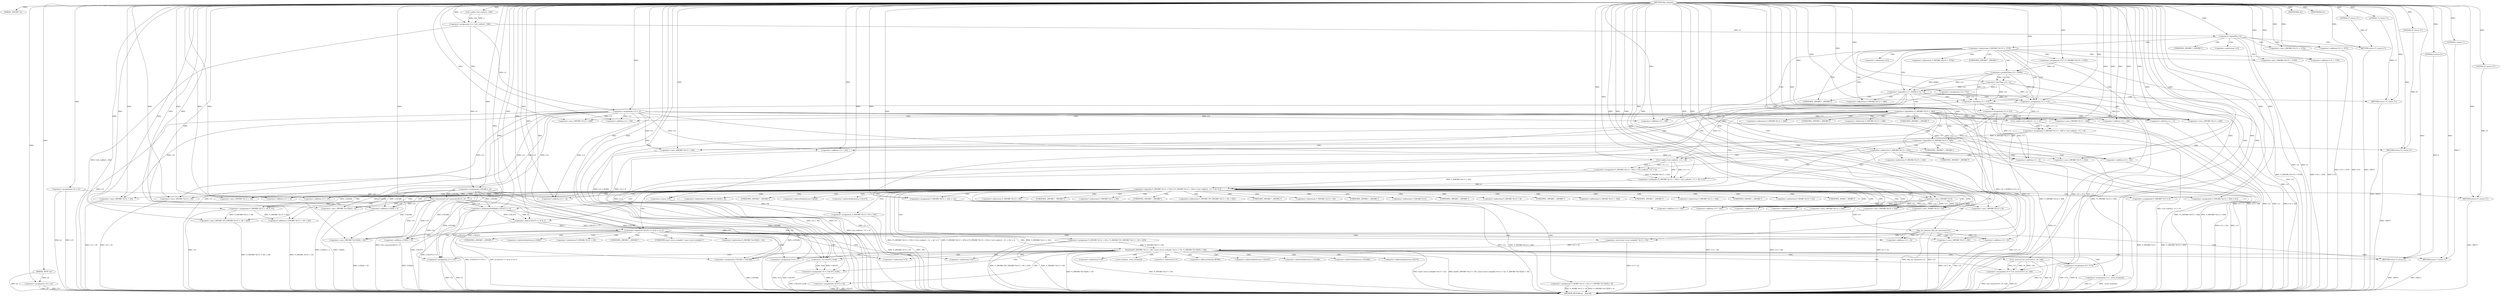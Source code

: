 digraph tftp_connect {  
"1000113" [label = "(METHOD,tftp_connect)" ]
"1000412" [label = "(METHOD_RETURN,int __fastcall)" ]
"1000114" [label = "(PARAM,_DWORD *a1)" ]
"1000115" [label = "(PARAM,_BYTE *a2)" ]
"1000129" [label = "(<operator>.assignment,v15 = a1)" ]
"1000132" [label = "(<operator>.assignment,v14 = a2)" ]
"1000135" [label = "(<operator>.assignment,v12 = 512)" ]
"1000138" [label = "(<operator>.assignment,v2 = Curl_ccalloc(1, 336))" ]
"1000140" [label = "(Curl_ccalloc,Curl_ccalloc(1, 336))" ]
"1000143" [label = "(<operator>.assignment,v15[188] = v2)" ]
"1000148" [label = "(<operator>.assignment,v13 = v2)" ]
"1000152" [label = "(<operator>.logicalNot,!v2)" ]
"1000154" [label = "(RETURN,return 27;,return 27;)" ]
"1000155" [label = "(LITERAL,27,return 27;)" ]
"1000158" [label = "(<operator>.cast,(_DWORD *)(*v15 + 1576))" ]
"1000160" [label = "(<operator>.addition,*v15 + 1576)" ]
"1000165" [label = "(<operator>.assignment,v12 = *(_DWORD *)(*v15 + 1576))" ]
"1000168" [label = "(<operator>.cast,(_DWORD *)(*v15 + 1576))" ]
"1000170" [label = "(<operator>.addition,*v15 + 1576)" ]
"1000175" [label = "(<operator>.logicalOr,v12 > 65464 || v12 < 8)" ]
"1000176" [label = "(<operator>.greaterThan,v12 > 65464)" ]
"1000179" [label = "(<operator>.lessThan,v12 < 8)" ]
"1000182" [label = "(RETURN,return 71;,return 71;)" ]
"1000183" [label = "(LITERAL,71,return 71;)" ]
"1000184" [label = "(<operator>.assignment,v11 = v12)" ]
"1000188" [label = "(<operator>.lessThan,v12 < 512)" ]
"1000191" [label = "(<operator>.assignment,v11 = 512)" ]
"1000195" [label = "(<operator>.logicalNot,!*(_DWORD *)(v13 + 328))" ]
"1000197" [label = "(<operator>.cast,(_DWORD *)(v13 + 328))" ]
"1000199" [label = "(<operator>.addition,v13 + 328)" ]
"1000203" [label = "(<operator>.assignment,*(_DWORD *)(v13 + 328) = Curl_ccalloc(1, v11 + 4))" ]
"1000205" [label = "(<operator>.cast,(_DWORD *)(v13 + 328))" ]
"1000207" [label = "(<operator>.addition,v13 + 328)" ]
"1000210" [label = "(Curl_ccalloc,Curl_ccalloc(1, v11 + 4))" ]
"1000212" [label = "(<operator>.addition,v11 + 4)" ]
"1000216" [label = "(<operator>.logicalNot,!*(_DWORD *)(v13 + 328))" ]
"1000218" [label = "(<operator>.cast,(_DWORD *)(v13 + 328))" ]
"1000220" [label = "(<operator>.addition,v13 + 328)" ]
"1000223" [label = "(RETURN,return 27;,return 27;)" ]
"1000224" [label = "(LITERAL,27,return 27;)" ]
"1000226" [label = "(<operator>.logicalOr,*(_DWORD *)(v13 + 332) || (*(_DWORD *)(v13 + 332) = Curl_ccalloc(1, v11 + 4)) != 0)" ]
"1000228" [label = "(<operator>.cast,(_DWORD *)(v13 + 332))" ]
"1000230" [label = "(<operator>.addition,v13 + 332)" ]
"1000233" [label = "(<operator>.notEquals,(*(_DWORD *)(v13 + 332) = Curl_ccalloc(1, v11 + 4)) != 0)" ]
"1000234" [label = "(<operator>.assignment,*(_DWORD *)(v13 + 332) = Curl_ccalloc(1, v11 + 4))" ]
"1000236" [label = "(<operator>.cast,(_DWORD *)(v13 + 332))" ]
"1000238" [label = "(<operator>.addition,v13 + 332)" ]
"1000241" [label = "(Curl_ccalloc,Curl_ccalloc(1, v11 + 4))" ]
"1000243" [label = "(<operator>.addition,v11 + 4)" ]
"1000248" [label = "(Curl_conncontrol,Curl_conncontrol(v15, 1))" ]
"1000251" [label = "(<operator>.assignment,*(_DWORD *)(v13 + 16) = v15)" ]
"1000253" [label = "(<operator>.cast,(_DWORD *)(v13 + 16))" ]
"1000255" [label = "(<operator>.addition,v13 + 16)" ]
"1000259" [label = "(<operator>.assignment,*(_DWORD *)(v13 + 20) = *(_DWORD *)(*(_DWORD *)(v13 + 16) + 420))" ]
"1000261" [label = "(<operator>.cast,(_DWORD *)(v13 + 20))" ]
"1000263" [label = "(<operator>.addition,v13 + 20)" ]
"1000267" [label = "(<operator>.cast,(_DWORD *)(*(_DWORD *)(v13 + 16) + 420))" ]
"1000269" [label = "(<operator>.addition,*(_DWORD *)(v13 + 16) + 420)" ]
"1000271" [label = "(<operator>.cast,(_DWORD *)(v13 + 16))" ]
"1000273" [label = "(<operator>.addition,v13 + 16)" ]
"1000277" [label = "(<operator>.assignment,*(_DWORD *)v13 = 0)" ]
"1000279" [label = "(<operator>.cast,(_DWORD *)v13)" ]
"1000283" [label = "(<operator>.assignment,*(_DWORD *)(v13 + 8) = -100)" ]
"1000285" [label = "(<operator>.cast,(_DWORD *)(v13 + 8))" ]
"1000287" [label = "(<operator>.addition,v13 + 8)" ]
"1000290" [label = "(<operator>.minus,-100)" ]
"1000292" [label = "(<operator>.assignment,*(_DWORD *)(v13 + 320) = 512)" ]
"1000294" [label = "(<operator>.cast,(_DWORD *)(v13 + 320))" ]
"1000296" [label = "(<operator>.addition,v13 + 320)" ]
"1000300" [label = "(<operator>.assignment,*(_DWORD *)(v13 + 324) = v12)" ]
"1000302" [label = "(<operator>.cast,(_DWORD *)(v13 + 324))" ]
"1000304" [label = "(<operator>.addition,v13 + 324)" ]
"1000308" [label = "(<operator>.assignment,*(_WORD *)(v13 + 52) = *(_DWORD *)(v15[20] + 4))" ]
"1000310" [label = "(<operator>.cast,(_WORD *)(v13 + 52))" ]
"1000312" [label = "(<operator>.addition,v13 + 52)" ]
"1000316" [label = "(<operator>.cast,(_DWORD *)(v15[20] + 4))" ]
"1000318" [label = "(<operator>.addition,v15[20] + 4)" ]
"1000323" [label = "(tftp_set_timeouts,tftp_set_timeouts(v13))" ]
"1000326" [label = "(<operator>.equals,((v15[147] >> 6) & 1) == 0)" ]
"1000327" [label = "(<operator>.and,(v15[147] >> 6) & 1)" ]
"1000328" [label = "(<operator>.arithmeticShiftRight,v15[147] >> 6)" ]
"1000337" [label = "(bind,bind(*(_DWORD *)(v13 + 20), (const struct sockaddr *)(v13 + 52), *(_DWORD *)(v15[20] + 16)))" ]
"1000339" [label = "(<operator>.cast,(_DWORD *)(v13 + 20))" ]
"1000341" [label = "(<operator>.addition,v13 + 20)" ]
"1000344" [label = "(<operator>.cast,(const struct sockaddr *)(v13 + 52))" ]
"1000346" [label = "(<operator>.addition,v13 + 52)" ]
"1000350" [label = "(<operator>.cast,(_DWORD *)(v15[20] + 16))" ]
"1000352" [label = "(<operator>.addition,v15[20] + 16)" ]
"1000358" [label = "(<operator>.assignment,v8 = *v15)" ]
"1000362" [label = "(<operator>.assignment,v3 = _errno_location())" ]
"1000365" [label = "(<operator>.assignment,v4 = Curl_strerror(*v3, v9, 128))" ]
"1000367" [label = "(Curl_strerror,Curl_strerror(*v3, v9, 128))" ]
"1000373" [label = "(IDENTIFIER,v8,)" ]
"1000377" [label = "(IDENTIFIER,v4,)" ]
"1000378" [label = "(RETURN,return 7;,return 7;)" ]
"1000379" [label = "(LITERAL,7,return 7;)" ]
"1000380" [label = "(<operator>.assignment,v5 = v15)" ]
"1000383" [label = "(<operator>.assignment,v6 = v15[147] | 0x40)" ]
"1000385" [label = "(<operator>.or,v15[147] | 0x40)" ]
"1000390" [label = "(<operator>.assignment,v15[148] = v15[148])" ]
"1000397" [label = "(<operator>.assignment,v5[147] = v6)" ]
"1000404" [label = "(<operator>.assignment,*v14 = 1)" ]
"1000408" [label = "(RETURN,return 0;,return 0;)" ]
"1000409" [label = "(LITERAL,0,return 0;)" ]
"1000410" [label = "(RETURN,return 27;,return 27;)" ]
"1000411" [label = "(LITERAL,27,return 27;)" ]
"1000157" [label = "(<operator>.indirection,*(_DWORD *)(*v15 + 1576))" ]
"1000159" [label = "(UNKNOWN,_DWORD *,_DWORD *)" ]
"1000161" [label = "(<operator>.indirection,*v15)" ]
"1000167" [label = "(<operator>.indirection,*(_DWORD *)(*v15 + 1576))" ]
"1000169" [label = "(UNKNOWN,_DWORD *,_DWORD *)" ]
"1000171" [label = "(<operator>.indirection,*v15)" ]
"1000196" [label = "(<operator>.indirection,*(_DWORD *)(v13 + 328))" ]
"1000198" [label = "(UNKNOWN,_DWORD *,_DWORD *)" ]
"1000204" [label = "(<operator>.indirection,*(_DWORD *)(v13 + 328))" ]
"1000206" [label = "(UNKNOWN,_DWORD *,_DWORD *)" ]
"1000217" [label = "(<operator>.indirection,*(_DWORD *)(v13 + 328))" ]
"1000219" [label = "(UNKNOWN,_DWORD *,_DWORD *)" ]
"1000227" [label = "(<operator>.indirection,*(_DWORD *)(v13 + 332))" ]
"1000229" [label = "(UNKNOWN,_DWORD *,_DWORD *)" ]
"1000235" [label = "(<operator>.indirection,*(_DWORD *)(v13 + 332))" ]
"1000237" [label = "(UNKNOWN,_DWORD *,_DWORD *)" ]
"1000252" [label = "(<operator>.indirection,*(_DWORD *)(v13 + 16))" ]
"1000254" [label = "(UNKNOWN,_DWORD *,_DWORD *)" ]
"1000260" [label = "(<operator>.indirection,*(_DWORD *)(v13 + 20))" ]
"1000262" [label = "(UNKNOWN,_DWORD *,_DWORD *)" ]
"1000266" [label = "(<operator>.indirection,*(_DWORD *)(*(_DWORD *)(v13 + 16) + 420))" ]
"1000268" [label = "(UNKNOWN,_DWORD *,_DWORD *)" ]
"1000270" [label = "(<operator>.indirection,*(_DWORD *)(v13 + 16))" ]
"1000272" [label = "(UNKNOWN,_DWORD *,_DWORD *)" ]
"1000278" [label = "(<operator>.indirection,*(_DWORD *)v13)" ]
"1000280" [label = "(UNKNOWN,_DWORD *,_DWORD *)" ]
"1000284" [label = "(<operator>.indirection,*(_DWORD *)(v13 + 8))" ]
"1000286" [label = "(UNKNOWN,_DWORD *,_DWORD *)" ]
"1000293" [label = "(<operator>.indirection,*(_DWORD *)(v13 + 320))" ]
"1000295" [label = "(UNKNOWN,_DWORD *,_DWORD *)" ]
"1000301" [label = "(<operator>.indirection,*(_DWORD *)(v13 + 324))" ]
"1000303" [label = "(UNKNOWN,_DWORD *,_DWORD *)" ]
"1000309" [label = "(<operator>.indirection,*(_WORD *)(v13 + 52))" ]
"1000311" [label = "(UNKNOWN,_WORD *,_WORD *)" ]
"1000315" [label = "(<operator>.indirection,*(_DWORD *)(v15[20] + 4))" ]
"1000317" [label = "(UNKNOWN,_DWORD *,_DWORD *)" ]
"1000319" [label = "(<operator>.indirectIndexAccess,v15[20])" ]
"1000329" [label = "(<operator>.indirectIndexAccess,v15[147])" ]
"1000338" [label = "(<operator>.indirection,*(_DWORD *)(v13 + 20))" ]
"1000340" [label = "(UNKNOWN,_DWORD *,_DWORD *)" ]
"1000345" [label = "(UNKNOWN,const struct sockaddr *,const struct sockaddr *)" ]
"1000349" [label = "(<operator>.indirection,*(_DWORD *)(v15[20] + 16))" ]
"1000351" [label = "(UNKNOWN,_DWORD *,_DWORD *)" ]
"1000353" [label = "(<operator>.indirectIndexAccess,v15[20])" ]
"1000360" [label = "(<operator>.indirection,*v15)" ]
"1000364" [label = "(_errno_location,_errno_location())" ]
"1000368" [label = "(<operator>.indirection,*v3)" ]
"1000375" [label = "(<operator>.addressOf,&unk_BFD95)" ]
"1000386" [label = "(<operator>.indirectIndexAccess,v15[147])" ]
"1000391" [label = "(<operator>.indirectIndexAccess,v15[148])" ]
"1000394" [label = "(<operator>.indirectIndexAccess,v15[148])" ]
"1000398" [label = "(<operator>.indirectIndexAccess,v5[147])" ]
"1000402" [label = "(<operator>.indirection,*v15)" ]
"1000405" [label = "(<operator>.indirection,*v14)" ]
  "1000410" -> "1000412"  [ label = "DDG: <RET>"] 
  "1000378" -> "1000412"  [ label = "DDG: <RET>"] 
  "1000223" -> "1000412"  [ label = "DDG: <RET>"] 
  "1000182" -> "1000412"  [ label = "DDG: <RET>"] 
  "1000210" -> "1000412"  [ label = "DDG: v11 + 4"] 
  "1000259" -> "1000412"  [ label = "DDG: *(_DWORD *)(v13 + 20)"] 
  "1000326" -> "1000412"  [ label = "DDG: (v15[147] >> 6) & 1"] 
  "1000165" -> "1000412"  [ label = "DDG: *(_DWORD *)(*v15 + 1576)"] 
  "1000143" -> "1000412"  [ label = "DDG: v15[188]"] 
  "1000135" -> "1000412"  [ label = "DDG: v12"] 
  "1000241" -> "1000412"  [ label = "DDG: v11 + 4"] 
  "1000160" -> "1000412"  [ label = "DDG: *v15"] 
  "1000390" -> "1000412"  [ label = "DDG: v15[148]"] 
  "1000300" -> "1000412"  [ label = "DDG: v12"] 
  "1000197" -> "1000412"  [ label = "DDG: v13 + 328"] 
  "1000350" -> "1000412"  [ label = "DDG: v15[20] + 16"] 
  "1000188" -> "1000412"  [ label = "DDG: v12"] 
  "1000238" -> "1000412"  [ label = "DDG: v13"] 
  "1000243" -> "1000412"  [ label = "DDG: v11"] 
  "1000337" -> "1000412"  [ label = "DDG: (const struct sockaddr *)(v13 + 52)"] 
  "1000352" -> "1000412"  [ label = "DDG: v15[20]"] 
  "1000318" -> "1000412"  [ label = "DDG: v15[20]"] 
  "1000267" -> "1000412"  [ label = "DDG: *(_DWORD *)(v13 + 16) + 420"] 
  "1000226" -> "1000412"  [ label = "DDG: (*(_DWORD *)(v13 + 332) = Curl_ccalloc(1, v11 + 4)) != 0"] 
  "1000337" -> "1000412"  [ label = "DDG: bind(*(_DWORD *)(v13 + 20), (const struct sockaddr *)(v13 + 52), *(_DWORD *)(v15[20] + 16))"] 
  "1000251" -> "1000412"  [ label = "DDG: v15"] 
  "1000212" -> "1000412"  [ label = "DDG: v11"] 
  "1000216" -> "1000412"  [ label = "DDG: *(_DWORD *)(v13 + 328)"] 
  "1000228" -> "1000412"  [ label = "DDG: v13 + 332"] 
  "1000323" -> "1000412"  [ label = "DDG: tftp_set_timeouts(v13)"] 
  "1000397" -> "1000412"  [ label = "DDG: v6"] 
  "1000362" -> "1000412"  [ label = "DDG: _errno_location()"] 
  "1000283" -> "1000412"  [ label = "DDG: -100"] 
  "1000220" -> "1000412"  [ label = "DDG: v13"] 
  "1000152" -> "1000412"  [ label = "DDG: !v2"] 
  "1000132" -> "1000412"  [ label = "DDG: a2"] 
  "1000129" -> "1000412"  [ label = "DDG: v15"] 
  "1000294" -> "1000412"  [ label = "DDG: v13 + 320"] 
  "1000380" -> "1000412"  [ label = "DDG: v15"] 
  "1000218" -> "1000412"  [ label = "DDG: v13 + 328"] 
  "1000300" -> "1000412"  [ label = "DDG: *(_DWORD *)(v13 + 324)"] 
  "1000367" -> "1000412"  [ label = "DDG: v9"] 
  "1000269" -> "1000412"  [ label = "DDG: *(_DWORD *)(v13 + 16)"] 
  "1000259" -> "1000412"  [ label = "DDG: *(_DWORD *)(*(_DWORD *)(v13 + 16) + 420)"] 
  "1000226" -> "1000412"  [ label = "DDG: *(_DWORD *)(v13 + 332) || (*(_DWORD *)(v13 + 332) = Curl_ccalloc(1, v11 + 4)) != 0"] 
  "1000234" -> "1000412"  [ label = "DDG: Curl_ccalloc(1, v11 + 4)"] 
  "1000132" -> "1000412"  [ label = "DDG: v14"] 
  "1000226" -> "1000412"  [ label = "DDG: *(_DWORD *)(v13 + 332)"] 
  "1000152" -> "1000412"  [ label = "DDG: v2"] 
  "1000367" -> "1000412"  [ label = "DDG: *v3"] 
  "1000339" -> "1000412"  [ label = "DDG: v13 + 20"] 
  "1000148" -> "1000412"  [ label = "DDG: v13"] 
  "1000179" -> "1000412"  [ label = "DDG: v12"] 
  "1000383" -> "1000412"  [ label = "DDG: v15[147] | 0x40"] 
  "1000115" -> "1000412"  [ label = "DDG: a2"] 
  "1000261" -> "1000412"  [ label = "DDG: v13 + 20"] 
  "1000302" -> "1000412"  [ label = "DDG: v13 + 324"] 
  "1000344" -> "1000412"  [ label = "DDG: v13 + 52"] 
  "1000365" -> "1000412"  [ label = "DDG: Curl_strerror(*v3, v9, 128)"] 
  "1000292" -> "1000412"  [ label = "DDG: *(_DWORD *)(v13 + 320)"] 
  "1000184" -> "1000412"  [ label = "DDG: v11"] 
  "1000358" -> "1000412"  [ label = "DDG: v8"] 
  "1000129" -> "1000412"  [ label = "DDG: a1"] 
  "1000248" -> "1000412"  [ label = "DDG: Curl_conncontrol(v15, 1)"] 
  "1000168" -> "1000412"  [ label = "DDG: *v15 + 1576"] 
  "1000365" -> "1000412"  [ label = "DDG: v4"] 
  "1000230" -> "1000412"  [ label = "DDG: v13"] 
  "1000285" -> "1000412"  [ label = "DDG: v13 + 8"] 
  "1000337" -> "1000412"  [ label = "DDG: *(_DWORD *)(v15[20] + 16)"] 
  "1000170" -> "1000412"  [ label = "DDG: *v15"] 
  "1000188" -> "1000412"  [ label = "DDG: v12 < 512"] 
  "1000308" -> "1000412"  [ label = "DDG: *(_DWORD *)(v15[20] + 4)"] 
  "1000191" -> "1000412"  [ label = "DDG: v11"] 
  "1000397" -> "1000412"  [ label = "DDG: v5[147]"] 
  "1000327" -> "1000412"  [ label = "DDG: v15[147] >> 6"] 
  "1000328" -> "1000412"  [ label = "DDG: v15[147]"] 
  "1000271" -> "1000412"  [ label = "DDG: v13 + 16"] 
  "1000176" -> "1000412"  [ label = "DDG: v12"] 
  "1000175" -> "1000412"  [ label = "DDG: v12 > 65464"] 
  "1000175" -> "1000412"  [ label = "DDG: v12 < 8"] 
  "1000195" -> "1000412"  [ label = "DDG: *(_DWORD *)(v13 + 328)"] 
  "1000346" -> "1000412"  [ label = "DDG: v13"] 
  "1000138" -> "1000412"  [ label = "DDG: Curl_ccalloc(1, 336)"] 
  "1000277" -> "1000412"  [ label = "DDG: *(_DWORD *)v13"] 
  "1000362" -> "1000412"  [ label = "DDG: v3"] 
  "1000216" -> "1000412"  [ label = "DDG: !*(_DWORD *)(v13 + 328)"] 
  "1000203" -> "1000412"  [ label = "DDG: Curl_ccalloc(1, v11 + 4)"] 
  "1000283" -> "1000412"  [ label = "DDG: *(_DWORD *)(v13 + 8)"] 
  "1000236" -> "1000412"  [ label = "DDG: v13 + 332"] 
  "1000404" -> "1000412"  [ label = "DDG: *v14"] 
  "1000158" -> "1000412"  [ label = "DDG: *v15 + 1576"] 
  "1000308" -> "1000412"  [ label = "DDG: *(_WORD *)(v13 + 52)"] 
  "1000195" -> "1000412"  [ label = "DDG: !*(_DWORD *)(v13 + 328)"] 
  "1000316" -> "1000412"  [ label = "DDG: v15[20] + 4"] 
  "1000175" -> "1000412"  [ label = "DDG: v12 > 65464 || v12 < 8"] 
  "1000326" -> "1000412"  [ label = "DDG: ((v15[147] >> 6) & 1) == 0"] 
  "1000380" -> "1000412"  [ label = "DDG: v5"] 
  "1000323" -> "1000412"  [ label = "DDG: v13"] 
  "1000337" -> "1000412"  [ label = "DDG: *(_DWORD *)(v13 + 20)"] 
  "1000310" -> "1000412"  [ label = "DDG: v13 + 52"] 
  "1000385" -> "1000412"  [ label = "DDG: v15[147]"] 
  "1000358" -> "1000412"  [ label = "DDG: *v15"] 
  "1000154" -> "1000412"  [ label = "DDG: <RET>"] 
  "1000408" -> "1000412"  [ label = "DDG: <RET>"] 
  "1000113" -> "1000114"  [ label = "DDG: "] 
  "1000113" -> "1000115"  [ label = "DDG: "] 
  "1000113" -> "1000129"  [ label = "DDG: "] 
  "1000115" -> "1000132"  [ label = "DDG: a2"] 
  "1000113" -> "1000132"  [ label = "DDG: "] 
  "1000113" -> "1000135"  [ label = "DDG: "] 
  "1000140" -> "1000138"  [ label = "DDG: 1"] 
  "1000140" -> "1000138"  [ label = "DDG: 336"] 
  "1000113" -> "1000138"  [ label = "DDG: "] 
  "1000113" -> "1000140"  [ label = "DDG: "] 
  "1000138" -> "1000143"  [ label = "DDG: v2"] 
  "1000113" -> "1000143"  [ label = "DDG: "] 
  "1000113" -> "1000148"  [ label = "DDG: "] 
  "1000138" -> "1000148"  [ label = "DDG: v2"] 
  "1000113" -> "1000152"  [ label = "DDG: "] 
  "1000138" -> "1000152"  [ label = "DDG: v2"] 
  "1000155" -> "1000154"  [ label = "DDG: 27"] 
  "1000113" -> "1000154"  [ label = "DDG: "] 
  "1000113" -> "1000155"  [ label = "DDG: "] 
  "1000113" -> "1000158"  [ label = "DDG: "] 
  "1000113" -> "1000160"  [ label = "DDG: "] 
  "1000113" -> "1000165"  [ label = "DDG: "] 
  "1000113" -> "1000168"  [ label = "DDG: "] 
  "1000113" -> "1000170"  [ label = "DDG: "] 
  "1000176" -> "1000175"  [ label = "DDG: v12"] 
  "1000176" -> "1000175"  [ label = "DDG: 65464"] 
  "1000165" -> "1000176"  [ label = "DDG: v12"] 
  "1000113" -> "1000176"  [ label = "DDG: "] 
  "1000179" -> "1000175"  [ label = "DDG: v12"] 
  "1000179" -> "1000175"  [ label = "DDG: 8"] 
  "1000176" -> "1000179"  [ label = "DDG: v12"] 
  "1000113" -> "1000179"  [ label = "DDG: "] 
  "1000183" -> "1000182"  [ label = "DDG: 71"] 
  "1000113" -> "1000182"  [ label = "DDG: "] 
  "1000113" -> "1000183"  [ label = "DDG: "] 
  "1000135" -> "1000184"  [ label = "DDG: v12"] 
  "1000179" -> "1000184"  [ label = "DDG: v12"] 
  "1000176" -> "1000184"  [ label = "DDG: v12"] 
  "1000113" -> "1000184"  [ label = "DDG: "] 
  "1000113" -> "1000188"  [ label = "DDG: "] 
  "1000135" -> "1000188"  [ label = "DDG: v12"] 
  "1000179" -> "1000188"  [ label = "DDG: v12"] 
  "1000176" -> "1000188"  [ label = "DDG: v12"] 
  "1000113" -> "1000191"  [ label = "DDG: "] 
  "1000148" -> "1000197"  [ label = "DDG: v13"] 
  "1000113" -> "1000197"  [ label = "DDG: "] 
  "1000148" -> "1000199"  [ label = "DDG: v13"] 
  "1000113" -> "1000199"  [ label = "DDG: "] 
  "1000210" -> "1000203"  [ label = "DDG: 1"] 
  "1000210" -> "1000203"  [ label = "DDG: v11 + 4"] 
  "1000113" -> "1000205"  [ label = "DDG: "] 
  "1000148" -> "1000205"  [ label = "DDG: v13"] 
  "1000113" -> "1000207"  [ label = "DDG: "] 
  "1000148" -> "1000207"  [ label = "DDG: v13"] 
  "1000113" -> "1000210"  [ label = "DDG: "] 
  "1000184" -> "1000210"  [ label = "DDG: v11"] 
  "1000191" -> "1000210"  [ label = "DDG: v11"] 
  "1000184" -> "1000212"  [ label = "DDG: v11"] 
  "1000191" -> "1000212"  [ label = "DDG: v11"] 
  "1000113" -> "1000212"  [ label = "DDG: "] 
  "1000203" -> "1000216"  [ label = "DDG: *(_DWORD *)(v13 + 328)"] 
  "1000113" -> "1000218"  [ label = "DDG: "] 
  "1000148" -> "1000218"  [ label = "DDG: v13"] 
  "1000113" -> "1000220"  [ label = "DDG: "] 
  "1000148" -> "1000220"  [ label = "DDG: v13"] 
  "1000224" -> "1000223"  [ label = "DDG: 27"] 
  "1000113" -> "1000223"  [ label = "DDG: "] 
  "1000113" -> "1000224"  [ label = "DDG: "] 
  "1000234" -> "1000226"  [ label = "DDG: *(_DWORD *)(v13 + 332)"] 
  "1000113" -> "1000228"  [ label = "DDG: "] 
  "1000148" -> "1000228"  [ label = "DDG: v13"] 
  "1000113" -> "1000230"  [ label = "DDG: "] 
  "1000148" -> "1000230"  [ label = "DDG: v13"] 
  "1000233" -> "1000226"  [ label = "DDG: 0"] 
  "1000234" -> "1000233"  [ label = "DDG: *(_DWORD *)(v13 + 332)"] 
  "1000241" -> "1000233"  [ label = "DDG: 1"] 
  "1000241" -> "1000233"  [ label = "DDG: v11 + 4"] 
  "1000113" -> "1000236"  [ label = "DDG: "] 
  "1000148" -> "1000236"  [ label = "DDG: v13"] 
  "1000113" -> "1000238"  [ label = "DDG: "] 
  "1000148" -> "1000238"  [ label = "DDG: v13"] 
  "1000241" -> "1000234"  [ label = "DDG: 1"] 
  "1000241" -> "1000234"  [ label = "DDG: v11 + 4"] 
  "1000113" -> "1000241"  [ label = "DDG: "] 
  "1000184" -> "1000241"  [ label = "DDG: v11"] 
  "1000191" -> "1000241"  [ label = "DDG: v11"] 
  "1000184" -> "1000243"  [ label = "DDG: v11"] 
  "1000191" -> "1000243"  [ label = "DDG: v11"] 
  "1000113" -> "1000243"  [ label = "DDG: "] 
  "1000113" -> "1000233"  [ label = "DDG: "] 
  "1000143" -> "1000248"  [ label = "DDG: v15[188]"] 
  "1000129" -> "1000248"  [ label = "DDG: v15"] 
  "1000113" -> "1000248"  [ label = "DDG: "] 
  "1000143" -> "1000251"  [ label = "DDG: v15[188]"] 
  "1000248" -> "1000251"  [ label = "DDG: v15"] 
  "1000113" -> "1000251"  [ label = "DDG: "] 
  "1000113" -> "1000253"  [ label = "DDG: "] 
  "1000148" -> "1000253"  [ label = "DDG: v13"] 
  "1000113" -> "1000255"  [ label = "DDG: "] 
  "1000148" -> "1000255"  [ label = "DDG: v13"] 
  "1000113" -> "1000261"  [ label = "DDG: "] 
  "1000148" -> "1000261"  [ label = "DDG: v13"] 
  "1000113" -> "1000263"  [ label = "DDG: "] 
  "1000148" -> "1000263"  [ label = "DDG: v13"] 
  "1000251" -> "1000267"  [ label = "DDG: *(_DWORD *)(v13 + 16)"] 
  "1000113" -> "1000267"  [ label = "DDG: "] 
  "1000251" -> "1000269"  [ label = "DDG: *(_DWORD *)(v13 + 16)"] 
  "1000113" -> "1000271"  [ label = "DDG: "] 
  "1000148" -> "1000271"  [ label = "DDG: v13"] 
  "1000113" -> "1000273"  [ label = "DDG: "] 
  "1000148" -> "1000273"  [ label = "DDG: v13"] 
  "1000113" -> "1000269"  [ label = "DDG: "] 
  "1000113" -> "1000277"  [ label = "DDG: "] 
  "1000113" -> "1000279"  [ label = "DDG: "] 
  "1000148" -> "1000279"  [ label = "DDG: v13"] 
  "1000290" -> "1000283"  [ label = "DDG: 100"] 
  "1000279" -> "1000285"  [ label = "DDG: v13"] 
  "1000113" -> "1000285"  [ label = "DDG: "] 
  "1000279" -> "1000287"  [ label = "DDG: v13"] 
  "1000113" -> "1000287"  [ label = "DDG: "] 
  "1000113" -> "1000290"  [ label = "DDG: "] 
  "1000113" -> "1000292"  [ label = "DDG: "] 
  "1000113" -> "1000294"  [ label = "DDG: "] 
  "1000279" -> "1000294"  [ label = "DDG: v13"] 
  "1000113" -> "1000296"  [ label = "DDG: "] 
  "1000279" -> "1000296"  [ label = "DDG: v13"] 
  "1000188" -> "1000300"  [ label = "DDG: v12"] 
  "1000113" -> "1000300"  [ label = "DDG: "] 
  "1000113" -> "1000302"  [ label = "DDG: "] 
  "1000279" -> "1000302"  [ label = "DDG: v13"] 
  "1000113" -> "1000304"  [ label = "DDG: "] 
  "1000279" -> "1000304"  [ label = "DDG: v13"] 
  "1000113" -> "1000310"  [ label = "DDG: "] 
  "1000279" -> "1000310"  [ label = "DDG: v13"] 
  "1000113" -> "1000312"  [ label = "DDG: "] 
  "1000279" -> "1000312"  [ label = "DDG: v13"] 
  "1000143" -> "1000316"  [ label = "DDG: v15[188]"] 
  "1000248" -> "1000316"  [ label = "DDG: v15"] 
  "1000113" -> "1000316"  [ label = "DDG: "] 
  "1000143" -> "1000318"  [ label = "DDG: v15[188]"] 
  "1000248" -> "1000318"  [ label = "DDG: v15"] 
  "1000113" -> "1000318"  [ label = "DDG: "] 
  "1000113" -> "1000323"  [ label = "DDG: "] 
  "1000279" -> "1000323"  [ label = "DDG: v13"] 
  "1000327" -> "1000326"  [ label = "DDG: v15[147] >> 6"] 
  "1000327" -> "1000326"  [ label = "DDG: 1"] 
  "1000328" -> "1000327"  [ label = "DDG: v15[147]"] 
  "1000328" -> "1000327"  [ label = "DDG: 6"] 
  "1000143" -> "1000328"  [ label = "DDG: v15[188]"] 
  "1000248" -> "1000328"  [ label = "DDG: v15"] 
  "1000113" -> "1000328"  [ label = "DDG: "] 
  "1000113" -> "1000327"  [ label = "DDG: "] 
  "1000113" -> "1000326"  [ label = "DDG: "] 
  "1000259" -> "1000337"  [ label = "DDG: *(_DWORD *)(v13 + 20)"] 
  "1000323" -> "1000339"  [ label = "DDG: v13"] 
  "1000113" -> "1000339"  [ label = "DDG: "] 
  "1000323" -> "1000341"  [ label = "DDG: v13"] 
  "1000113" -> "1000341"  [ label = "DDG: "] 
  "1000344" -> "1000337"  [ label = "DDG: v13 + 52"] 
  "1000113" -> "1000344"  [ label = "DDG: "] 
  "1000323" -> "1000344"  [ label = "DDG: v13"] 
  "1000113" -> "1000346"  [ label = "DDG: "] 
  "1000323" -> "1000346"  [ label = "DDG: v13"] 
  "1000143" -> "1000350"  [ label = "DDG: v15[188]"] 
  "1000248" -> "1000350"  [ label = "DDG: v15"] 
  "1000113" -> "1000350"  [ label = "DDG: "] 
  "1000143" -> "1000352"  [ label = "DDG: v15[188]"] 
  "1000248" -> "1000352"  [ label = "DDG: v15"] 
  "1000113" -> "1000352"  [ label = "DDG: "] 
  "1000113" -> "1000358"  [ label = "DDG: "] 
  "1000113" -> "1000362"  [ label = "DDG: "] 
  "1000367" -> "1000365"  [ label = "DDG: *v3"] 
  "1000367" -> "1000365"  [ label = "DDG: v9"] 
  "1000367" -> "1000365"  [ label = "DDG: 128"] 
  "1000113" -> "1000365"  [ label = "DDG: "] 
  "1000113" -> "1000367"  [ label = "DDG: "] 
  "1000113" -> "1000373"  [ label = "DDG: "] 
  "1000113" -> "1000377"  [ label = "DDG: "] 
  "1000379" -> "1000378"  [ label = "DDG: 7"] 
  "1000113" -> "1000378"  [ label = "DDG: "] 
  "1000113" -> "1000379"  [ label = "DDG: "] 
  "1000143" -> "1000380"  [ label = "DDG: v15[188]"] 
  "1000328" -> "1000380"  [ label = "DDG: v15[147]"] 
  "1000113" -> "1000380"  [ label = "DDG: "] 
  "1000248" -> "1000380"  [ label = "DDG: v15"] 
  "1000385" -> "1000383"  [ label = "DDG: v15[147]"] 
  "1000385" -> "1000383"  [ label = "DDG: 0x40"] 
  "1000113" -> "1000383"  [ label = "DDG: "] 
  "1000328" -> "1000385"  [ label = "DDG: v15[147]"] 
  "1000143" -> "1000385"  [ label = "DDG: v15[188]"] 
  "1000113" -> "1000385"  [ label = "DDG: "] 
  "1000248" -> "1000385"  [ label = "DDG: v15"] 
  "1000143" -> "1000390"  [ label = "DDG: v15[188]"] 
  "1000328" -> "1000390"  [ label = "DDG: v15[147]"] 
  "1000113" -> "1000390"  [ label = "DDG: "] 
  "1000248" -> "1000390"  [ label = "DDG: v15"] 
  "1000383" -> "1000397"  [ label = "DDG: v6"] 
  "1000113" -> "1000397"  [ label = "DDG: "] 
  "1000113" -> "1000404"  [ label = "DDG: "] 
  "1000409" -> "1000408"  [ label = "DDG: 0"] 
  "1000113" -> "1000408"  [ label = "DDG: "] 
  "1000113" -> "1000409"  [ label = "DDG: "] 
  "1000411" -> "1000410"  [ label = "DDG: 27"] 
  "1000113" -> "1000410"  [ label = "DDG: "] 
  "1000113" -> "1000411"  [ label = "DDG: "] 
  "1000152" -> "1000160"  [ label = "CDG: "] 
  "1000152" -> "1000159"  [ label = "CDG: "] 
  "1000152" -> "1000158"  [ label = "CDG: "] 
  "1000152" -> "1000157"  [ label = "CDG: "] 
  "1000152" -> "1000154"  [ label = "CDG: "] 
  "1000152" -> "1000161"  [ label = "CDG: "] 
  "1000157" -> "1000176"  [ label = "CDG: "] 
  "1000157" -> "1000175"  [ label = "CDG: "] 
  "1000157" -> "1000171"  [ label = "CDG: "] 
  "1000157" -> "1000170"  [ label = "CDG: "] 
  "1000157" -> "1000169"  [ label = "CDG: "] 
  "1000157" -> "1000168"  [ label = "CDG: "] 
  "1000157" -> "1000167"  [ label = "CDG: "] 
  "1000157" -> "1000165"  [ label = "CDG: "] 
  "1000157" -> "1000188"  [ label = "CDG: "] 
  "1000157" -> "1000184"  [ label = "CDG: "] 
  "1000157" -> "1000199"  [ label = "CDG: "] 
  "1000157" -> "1000198"  [ label = "CDG: "] 
  "1000157" -> "1000197"  [ label = "CDG: "] 
  "1000157" -> "1000196"  [ label = "CDG: "] 
  "1000157" -> "1000195"  [ label = "CDG: "] 
  "1000175" -> "1000188"  [ label = "CDG: "] 
  "1000175" -> "1000184"  [ label = "CDG: "] 
  "1000175" -> "1000182"  [ label = "CDG: "] 
  "1000175" -> "1000199"  [ label = "CDG: "] 
  "1000175" -> "1000198"  [ label = "CDG: "] 
  "1000175" -> "1000197"  [ label = "CDG: "] 
  "1000175" -> "1000196"  [ label = "CDG: "] 
  "1000175" -> "1000195"  [ label = "CDG: "] 
  "1000176" -> "1000179"  [ label = "CDG: "] 
  "1000188" -> "1000191"  [ label = "CDG: "] 
  "1000195" -> "1000207"  [ label = "CDG: "] 
  "1000195" -> "1000206"  [ label = "CDG: "] 
  "1000195" -> "1000205"  [ label = "CDG: "] 
  "1000195" -> "1000204"  [ label = "CDG: "] 
  "1000195" -> "1000203"  [ label = "CDG: "] 
  "1000195" -> "1000220"  [ label = "CDG: "] 
  "1000195" -> "1000219"  [ label = "CDG: "] 
  "1000195" -> "1000218"  [ label = "CDG: "] 
  "1000195" -> "1000217"  [ label = "CDG: "] 
  "1000195" -> "1000216"  [ label = "CDG: "] 
  "1000195" -> "1000212"  [ label = "CDG: "] 
  "1000195" -> "1000210"  [ label = "CDG: "] 
  "1000195" -> "1000230"  [ label = "CDG: "] 
  "1000195" -> "1000229"  [ label = "CDG: "] 
  "1000195" -> "1000228"  [ label = "CDG: "] 
  "1000195" -> "1000227"  [ label = "CDG: "] 
  "1000195" -> "1000226"  [ label = "CDG: "] 
  "1000216" -> "1000223"  [ label = "CDG: "] 
  "1000216" -> "1000230"  [ label = "CDG: "] 
  "1000216" -> "1000229"  [ label = "CDG: "] 
  "1000216" -> "1000228"  [ label = "CDG: "] 
  "1000216" -> "1000227"  [ label = "CDG: "] 
  "1000216" -> "1000226"  [ label = "CDG: "] 
  "1000226" -> "1000255"  [ label = "CDG: "] 
  "1000226" -> "1000254"  [ label = "CDG: "] 
  "1000226" -> "1000253"  [ label = "CDG: "] 
  "1000226" -> "1000252"  [ label = "CDG: "] 
  "1000226" -> "1000251"  [ label = "CDG: "] 
  "1000226" -> "1000248"  [ label = "CDG: "] 
  "1000226" -> "1000272"  [ label = "CDG: "] 
  "1000226" -> "1000271"  [ label = "CDG: "] 
  "1000226" -> "1000270"  [ label = "CDG: "] 
  "1000226" -> "1000269"  [ label = "CDG: "] 
  "1000226" -> "1000268"  [ label = "CDG: "] 
  "1000226" -> "1000267"  [ label = "CDG: "] 
  "1000226" -> "1000266"  [ label = "CDG: "] 
  "1000226" -> "1000263"  [ label = "CDG: "] 
  "1000226" -> "1000262"  [ label = "CDG: "] 
  "1000226" -> "1000261"  [ label = "CDG: "] 
  "1000226" -> "1000260"  [ label = "CDG: "] 
  "1000226" -> "1000259"  [ label = "CDG: "] 
  "1000226" -> "1000287"  [ label = "CDG: "] 
  "1000226" -> "1000286"  [ label = "CDG: "] 
  "1000226" -> "1000285"  [ label = "CDG: "] 
  "1000226" -> "1000284"  [ label = "CDG: "] 
  "1000226" -> "1000283"  [ label = "CDG: "] 
  "1000226" -> "1000280"  [ label = "CDG: "] 
  "1000226" -> "1000279"  [ label = "CDG: "] 
  "1000226" -> "1000278"  [ label = "CDG: "] 
  "1000226" -> "1000277"  [ label = "CDG: "] 
  "1000226" -> "1000273"  [ label = "CDG: "] 
  "1000226" -> "1000304"  [ label = "CDG: "] 
  "1000226" -> "1000303"  [ label = "CDG: "] 
  "1000226" -> "1000302"  [ label = "CDG: "] 
  "1000226" -> "1000301"  [ label = "CDG: "] 
  "1000226" -> "1000300"  [ label = "CDG: "] 
  "1000226" -> "1000296"  [ label = "CDG: "] 
  "1000226" -> "1000295"  [ label = "CDG: "] 
  "1000226" -> "1000294"  [ label = "CDG: "] 
  "1000226" -> "1000293"  [ label = "CDG: "] 
  "1000226" -> "1000292"  [ label = "CDG: "] 
  "1000226" -> "1000290"  [ label = "CDG: "] 
  "1000226" -> "1000319"  [ label = "CDG: "] 
  "1000226" -> "1000318"  [ label = "CDG: "] 
  "1000226" -> "1000317"  [ label = "CDG: "] 
  "1000226" -> "1000316"  [ label = "CDG: "] 
  "1000226" -> "1000315"  [ label = "CDG: "] 
  "1000226" -> "1000312"  [ label = "CDG: "] 
  "1000226" -> "1000311"  [ label = "CDG: "] 
  "1000226" -> "1000310"  [ label = "CDG: "] 
  "1000226" -> "1000309"  [ label = "CDG: "] 
  "1000226" -> "1000308"  [ label = "CDG: "] 
  "1000226" -> "1000329"  [ label = "CDG: "] 
  "1000226" -> "1000328"  [ label = "CDG: "] 
  "1000226" -> "1000327"  [ label = "CDG: "] 
  "1000226" -> "1000326"  [ label = "CDG: "] 
  "1000226" -> "1000323"  [ label = "CDG: "] 
  "1000226" -> "1000410"  [ label = "CDG: "] 
  "1000227" -> "1000238"  [ label = "CDG: "] 
  "1000227" -> "1000237"  [ label = "CDG: "] 
  "1000227" -> "1000236"  [ label = "CDG: "] 
  "1000227" -> "1000235"  [ label = "CDG: "] 
  "1000227" -> "1000234"  [ label = "CDG: "] 
  "1000227" -> "1000233"  [ label = "CDG: "] 
  "1000227" -> "1000243"  [ label = "CDG: "] 
  "1000227" -> "1000241"  [ label = "CDG: "] 
  "1000326" -> "1000352"  [ label = "CDG: "] 
  "1000326" -> "1000351"  [ label = "CDG: "] 
  "1000326" -> "1000350"  [ label = "CDG: "] 
  "1000326" -> "1000349"  [ label = "CDG: "] 
  "1000326" -> "1000346"  [ label = "CDG: "] 
  "1000326" -> "1000345"  [ label = "CDG: "] 
  "1000326" -> "1000344"  [ label = "CDG: "] 
  "1000326" -> "1000341"  [ label = "CDG: "] 
  "1000326" -> "1000340"  [ label = "CDG: "] 
  "1000326" -> "1000339"  [ label = "CDG: "] 
  "1000326" -> "1000338"  [ label = "CDG: "] 
  "1000326" -> "1000337"  [ label = "CDG: "] 
  "1000326" -> "1000353"  [ label = "CDG: "] 
  "1000326" -> "1000408"  [ label = "CDG: "] 
  "1000326" -> "1000405"  [ label = "CDG: "] 
  "1000326" -> "1000404"  [ label = "CDG: "] 
  "1000326" -> "1000402"  [ label = "CDG: "] 
  "1000337" -> "1000368"  [ label = "CDG: "] 
  "1000337" -> "1000367"  [ label = "CDG: "] 
  "1000337" -> "1000365"  [ label = "CDG: "] 
  "1000337" -> "1000364"  [ label = "CDG: "] 
  "1000337" -> "1000362"  [ label = "CDG: "] 
  "1000337" -> "1000360"  [ label = "CDG: "] 
  "1000337" -> "1000358"  [ label = "CDG: "] 
  "1000337" -> "1000383"  [ label = "CDG: "] 
  "1000337" -> "1000380"  [ label = "CDG: "] 
  "1000337" -> "1000378"  [ label = "CDG: "] 
  "1000337" -> "1000375"  [ label = "CDG: "] 
  "1000337" -> "1000398"  [ label = "CDG: "] 
  "1000337" -> "1000397"  [ label = "CDG: "] 
  "1000337" -> "1000394"  [ label = "CDG: "] 
  "1000337" -> "1000391"  [ label = "CDG: "] 
  "1000337" -> "1000390"  [ label = "CDG: "] 
  "1000337" -> "1000386"  [ label = "CDG: "] 
  "1000337" -> "1000385"  [ label = "CDG: "] 
  "1000337" -> "1000408"  [ label = "CDG: "] 
  "1000337" -> "1000405"  [ label = "CDG: "] 
  "1000337" -> "1000404"  [ label = "CDG: "] 
  "1000337" -> "1000402"  [ label = "CDG: "] 
}
